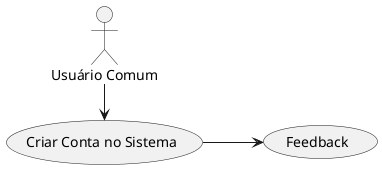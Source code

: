 @startuml
left to right direction
'title "C1. Usuário cria conta no sistema"
User as "Usuário Comum"

(Criar Conta no Sistema) as Register
(Feedback) as Feedback

User -r--> Register
Register --> Feedback

@enduml